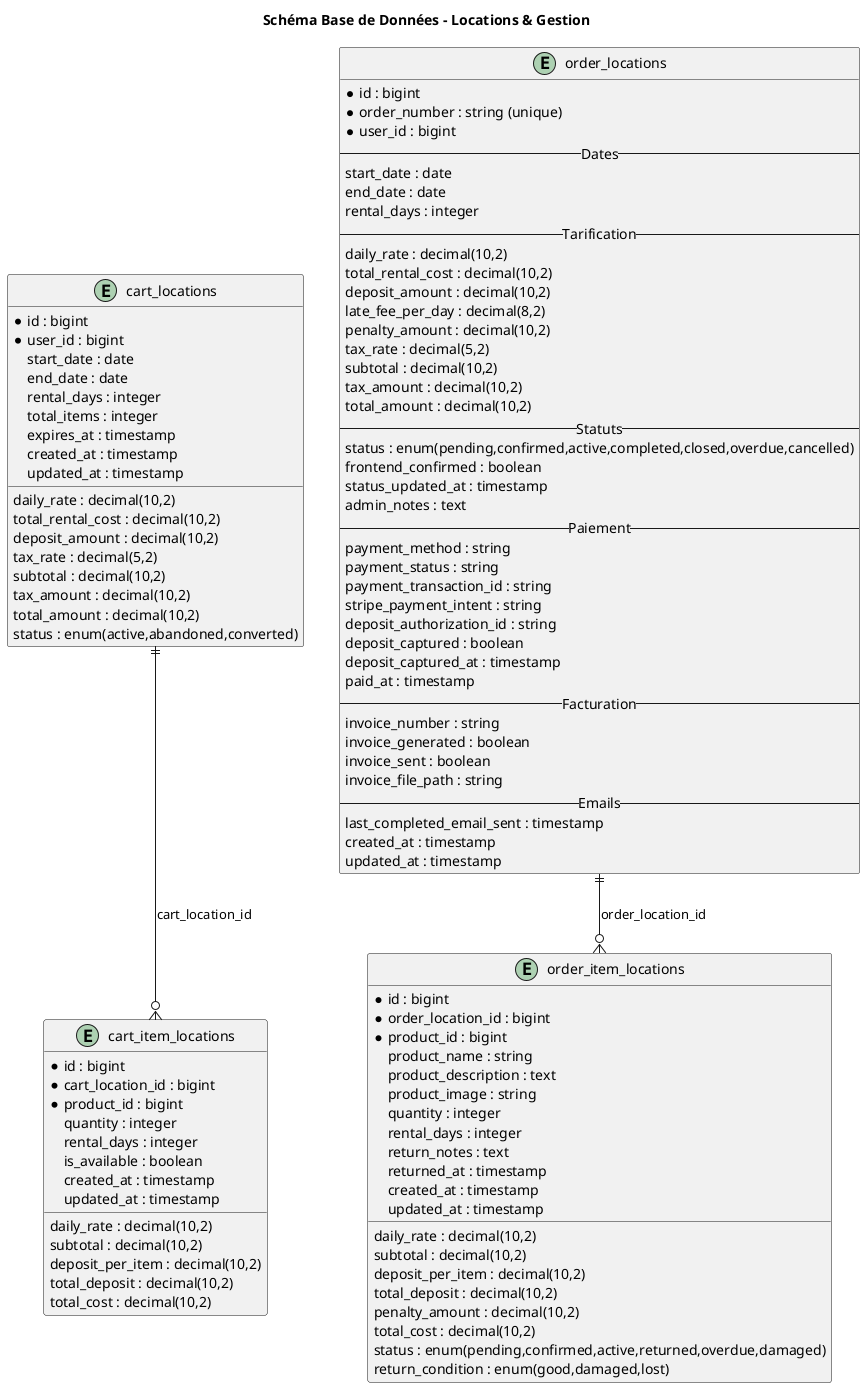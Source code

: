 @startuml rentals_management
title Schéma Base de Données - Locations & Gestion

entity "cart_locations" as cart_locations {
  *id : bigint
  *user_id : bigint
  start_date : date
  end_date : date
  rental_days : integer
  daily_rate : decimal(10,2)
  total_rental_cost : decimal(10,2)
  deposit_amount : decimal(10,2)
  tax_rate : decimal(5,2)
  subtotal : decimal(10,2)
  tax_amount : decimal(10,2)
  total_amount : decimal(10,2)
  total_items : integer
  status : enum(active,abandoned,converted)
  expires_at : timestamp
  created_at : timestamp
  updated_at : timestamp
}

entity "cart_item_locations" as cart_item_locations {
  *id : bigint
  *cart_location_id : bigint
  *product_id : bigint
  quantity : integer
  daily_rate : decimal(10,2)
  rental_days : integer
  subtotal : decimal(10,2)
  deposit_per_item : decimal(10,2)
  total_deposit : decimal(10,2)
  total_cost : decimal(10,2)
  is_available : boolean
  created_at : timestamp
  updated_at : timestamp
}

entity "order_locations" as order_locations {
  *id : bigint
  *order_number : string (unique)
  *user_id : bigint
  --Dates--
  start_date : date
  end_date : date
  rental_days : integer
  --Tarification--
  daily_rate : decimal(10,2)
  total_rental_cost : decimal(10,2)
  deposit_amount : decimal(10,2)
  late_fee_per_day : decimal(8,2)
  penalty_amount : decimal(10,2)
  tax_rate : decimal(5,2)
  subtotal : decimal(10,2)
  tax_amount : decimal(10,2)
  total_amount : decimal(10,2)
  --Statuts--
  status : enum(pending,confirmed,active,completed,closed,overdue,cancelled)
  frontend_confirmed : boolean
  status_updated_at : timestamp
  admin_notes : text
  --Paiement--
  payment_method : string
  payment_status : string
  payment_transaction_id : string
  stripe_payment_intent : string
  deposit_authorization_id : string
  deposit_captured : boolean
  deposit_captured_at : timestamp
  paid_at : timestamp
  --Facturation--
  invoice_number : string
  invoice_generated : boolean
  invoice_sent : boolean
  invoice_file_path : string
  --Emails--
  last_completed_email_sent : timestamp
  created_at : timestamp
  updated_at : timestamp
}

entity "order_item_locations" as order_item_locations {
  *id : bigint
  *order_location_id : bigint
  *product_id : bigint
  product_name : string
  product_description : text
  product_image : string
  quantity : integer
  daily_rate : decimal(10,2)
  rental_days : integer
  subtotal : decimal(10,2)
  deposit_per_item : decimal(10,2)
  total_deposit : decimal(10,2)
  penalty_amount : decimal(10,2)
  total_cost : decimal(10,2)
  status : enum(pending,confirmed,active,returned,overdue,damaged)
  return_condition : enum(good,damaged,lost)
  return_notes : text
  returned_at : timestamp
  created_at : timestamp
  updated_at : timestamp
}

cart_locations ||--o{ cart_item_locations : cart_location_id
order_locations ||--o{ order_item_locations : order_location_id
@enduml
